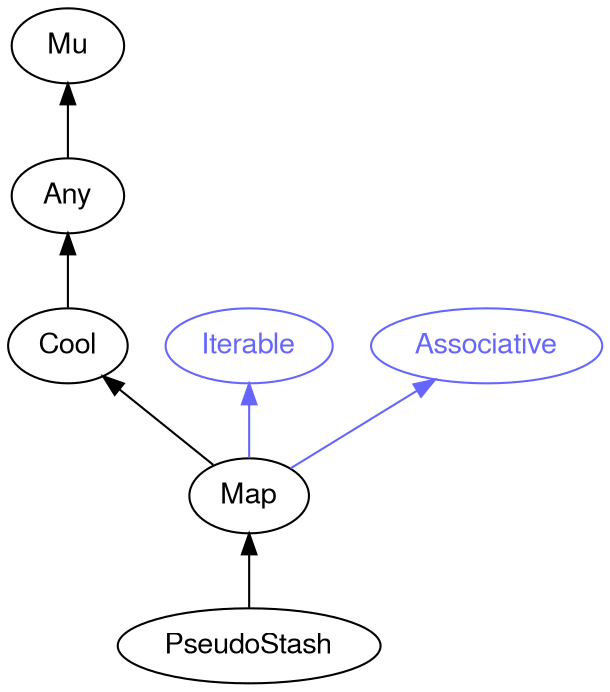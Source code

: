 digraph "perl6-type-graph" {
    rankdir=BT;
    splines=polyline;
    overlap=false; 
    // Types
    "PseudoStash" [color="#000000", fontcolor="#000000", href="/type/PseudoStash", fontname="FreeSans"];
    "Mu" [color="#000000", fontcolor="#000000", href="/type/Mu", fontname="FreeSans"];
    "Any" [color="#000000", fontcolor="#000000", href="/type/Any", fontname="FreeSans"];
    "Cool" [color="#000000", fontcolor="#000000", href="/type/Cool", fontname="FreeSans"];
    "Iterable" [color="#6666FF", fontcolor="#6666FF", href="/type/Iterable", fontname="FreeSans"];
    "Associative" [color="#6666FF", fontcolor="#6666FF", href="/type/Associative", fontname="FreeSans"];
    "Map" [color="#000000", fontcolor="#000000", href="/type/Map", fontname="FreeSans"];

    // Superclasses
    "PseudoStash" -> "Map" [color="#000000"];
    "Any" -> "Mu" [color="#000000"];
    "Cool" -> "Any" [color="#000000"];
    "Map" -> "Cool" [color="#000000"];

    // Roles
    "Map" -> "Iterable" [color="#6666FF"];
    "Map" -> "Associative" [color="#6666FF"];
}
